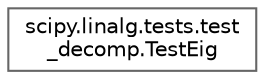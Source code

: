 digraph "Graphical Class Hierarchy"
{
 // LATEX_PDF_SIZE
  bgcolor="transparent";
  edge [fontname=Helvetica,fontsize=10,labelfontname=Helvetica,labelfontsize=10];
  node [fontname=Helvetica,fontsize=10,shape=box,height=0.2,width=0.4];
  rankdir="LR";
  Node0 [id="Node000000",label="scipy.linalg.tests.test\l_decomp.TestEig",height=0.2,width=0.4,color="grey40", fillcolor="white", style="filled",URL="$db/dcf/classscipy_1_1linalg_1_1tests_1_1test__decomp_1_1TestEig.html",tooltip=" "];
}
